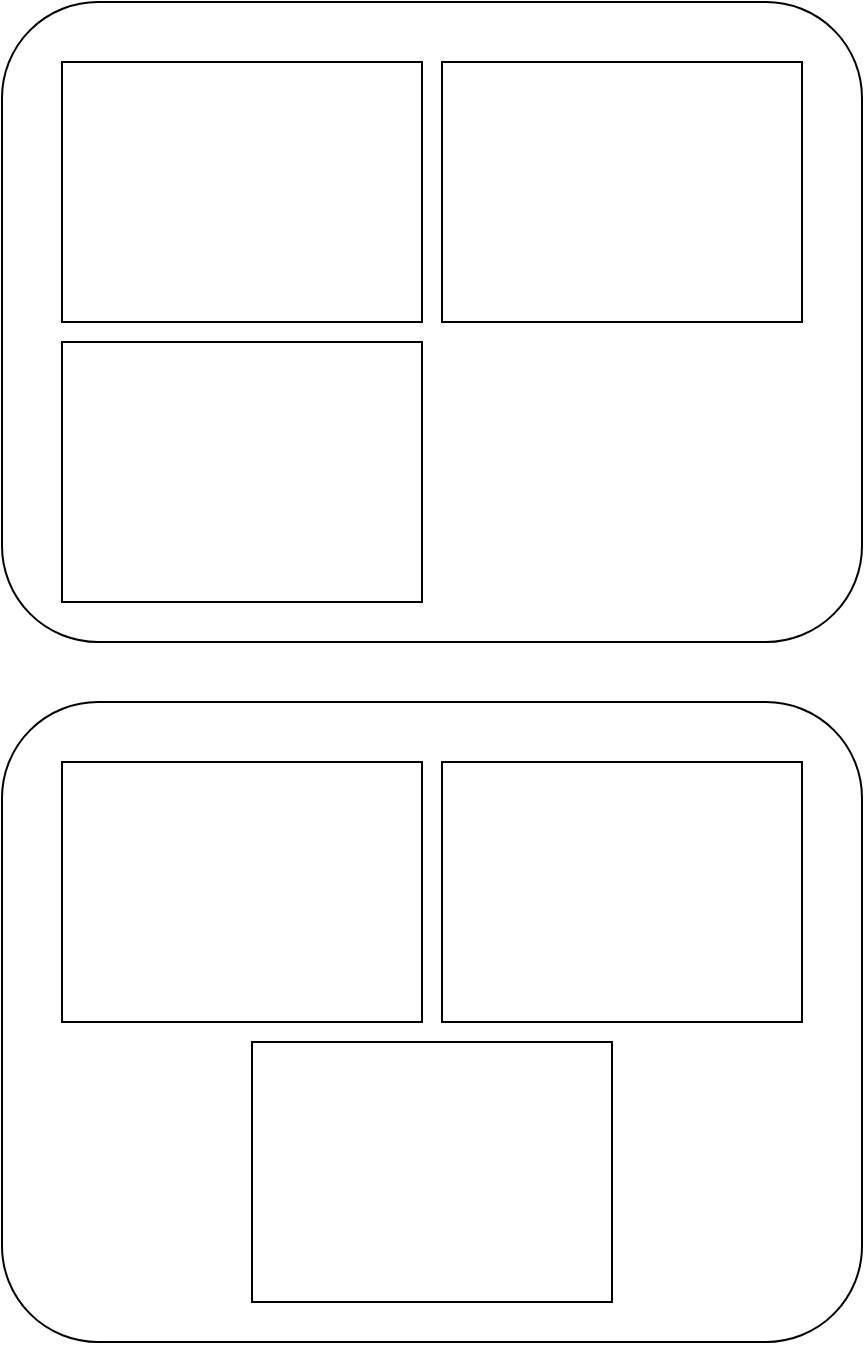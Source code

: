 <mxfile version="14.9.5" type="github">
  <diagram id="Dx-EIc7zOnkc9QnCXkmY" name="第 1 页">
    <mxGraphModel dx="1422" dy="882" grid="1" gridSize="10" guides="1" tooltips="1" connect="1" arrows="1" fold="1" page="1" pageScale="1" pageWidth="827" pageHeight="1169" math="0" shadow="0">
      <root>
        <mxCell id="0" />
        <mxCell id="1" parent="0" />
        <mxCell id="frhP8B2K5qraPiSP0SBM-2" value="" style="rounded=1;whiteSpace=wrap;html=1;" vertex="1" parent="1">
          <mxGeometry x="140" y="210" width="430" height="320" as="geometry" />
        </mxCell>
        <mxCell id="frhP8B2K5qraPiSP0SBM-3" value="" style="rounded=0;whiteSpace=wrap;html=1;" vertex="1" parent="1">
          <mxGeometry x="170" y="240" width="180" height="130" as="geometry" />
        </mxCell>
        <mxCell id="frhP8B2K5qraPiSP0SBM-6" value="" style="rounded=0;whiteSpace=wrap;html=1;" vertex="1" parent="1">
          <mxGeometry x="360" y="240" width="180" height="130" as="geometry" />
        </mxCell>
        <mxCell id="frhP8B2K5qraPiSP0SBM-8" value="" style="rounded=0;whiteSpace=wrap;html=1;" vertex="1" parent="1">
          <mxGeometry x="170" y="380" width="180" height="130" as="geometry" />
        </mxCell>
        <mxCell id="frhP8B2K5qraPiSP0SBM-9" value="" style="rounded=1;whiteSpace=wrap;html=1;" vertex="1" parent="1">
          <mxGeometry x="140" y="560" width="430" height="320" as="geometry" />
        </mxCell>
        <mxCell id="frhP8B2K5qraPiSP0SBM-14" value="" style="rounded=0;whiteSpace=wrap;html=1;" vertex="1" parent="1">
          <mxGeometry x="170" y="590" width="180" height="130" as="geometry" />
        </mxCell>
        <mxCell id="frhP8B2K5qraPiSP0SBM-15" value="" style="rounded=0;whiteSpace=wrap;html=1;" vertex="1" parent="1">
          <mxGeometry x="360" y="590" width="180" height="130" as="geometry" />
        </mxCell>
        <mxCell id="frhP8B2K5qraPiSP0SBM-16" value="" style="rounded=0;whiteSpace=wrap;html=1;" vertex="1" parent="1">
          <mxGeometry x="265" y="730" width="180" height="130" as="geometry" />
        </mxCell>
      </root>
    </mxGraphModel>
  </diagram>
</mxfile>
